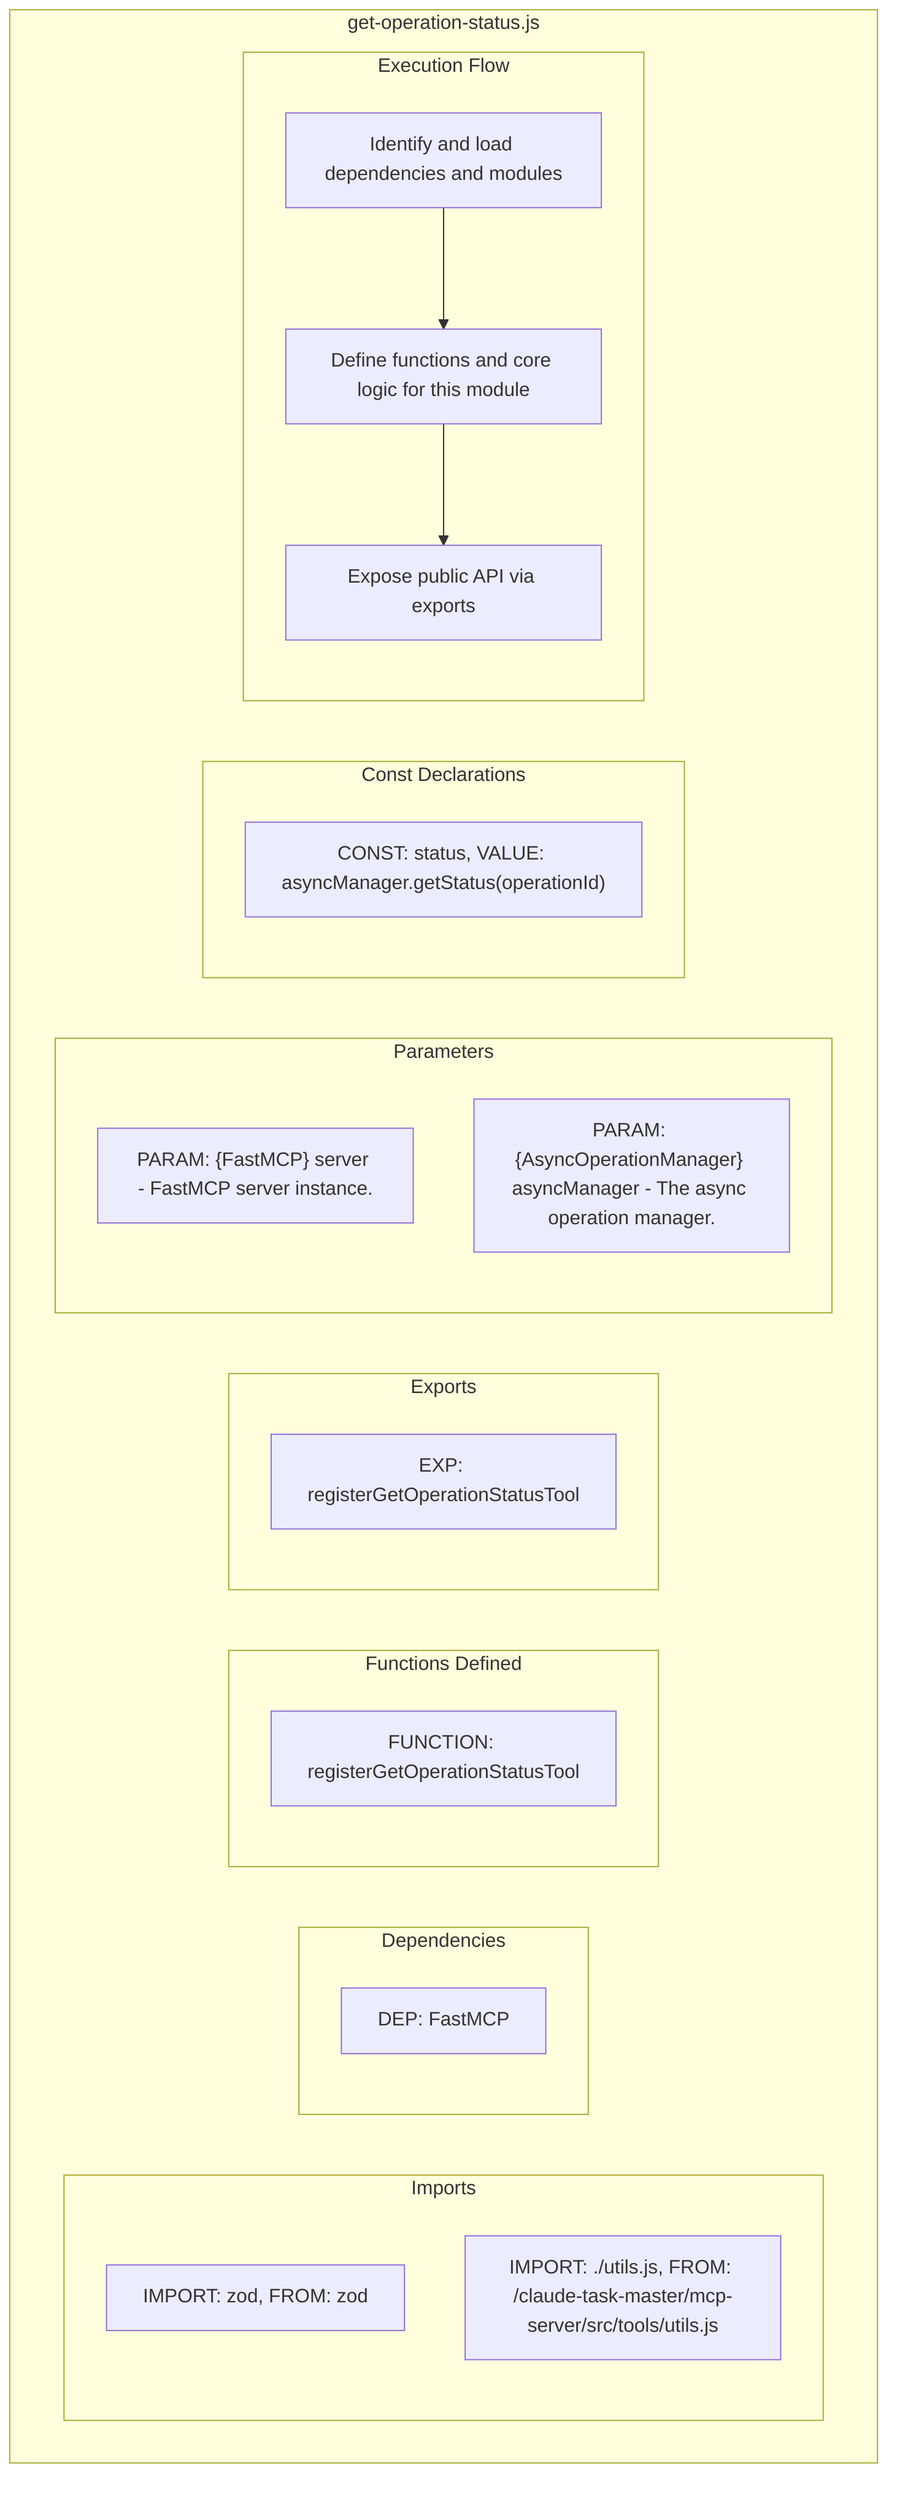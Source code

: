 flowchart TB
    subgraph Imports["Imports"]
        I1["IMPORT: zod, FROM: zod"]
        I2["IMPORT: ./utils.js, FROM: /claude-task-master/mcp-server/src/tools/utils.js"]
    end
    subgraph Dependencies["Dependencies"]
        D1["DEP: FastMCP"]
    end
    subgraph FunctionsDefined["Functions Defined"]
        FU1["FUNCTION: registerGetOperationStatusTool"]
    end
    subgraph Exports["Exports"]
        E1["EXP: registerGetOperationStatusTool"]
    end
    subgraph Parameters["Parameters"]
        P1["PARAM: {FastMCP} server - FastMCP server instance."]
        P2["PARAM: {AsyncOperationManager} asyncManager - The async operation manager."]
    end
    subgraph Constants["Const Declarations"]
        C1["CONST: status, VALUE: asyncManager.getStatus(operationId)"]
    end
    subgraph ExecutionFlow["Execution Flow"]
        FL1["Identify and load dependencies and modules"]
        FL2["Define functions and core logic for this module"]
        FL3["Expose public API via exports"]
    end
    subgraph FileName["get-operation-status.js"]
        Imports
        Dependencies
        FunctionsDefined
        Exports
        Parameters
        Constants
        ExecutionFlow
    end
    FL1 --> FL2
    FL2 --> FL3